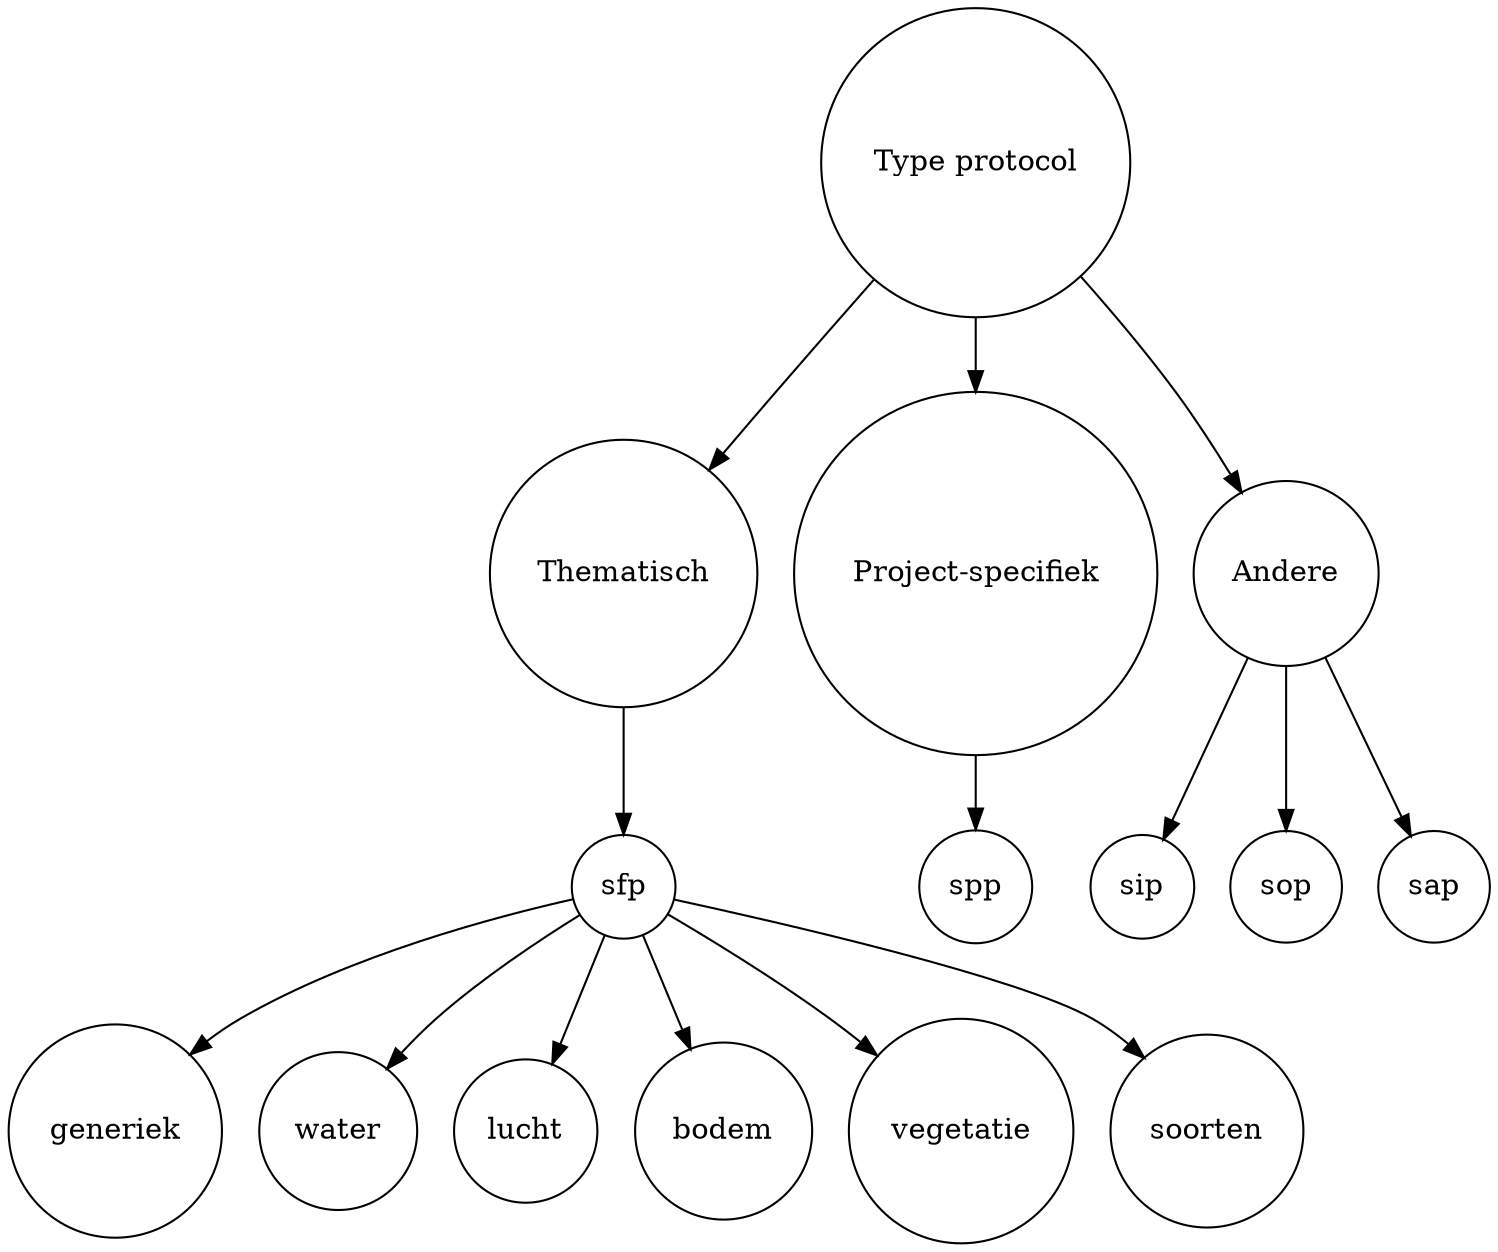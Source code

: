 digraph protocols {
# define nodes
node [shape = circle]
A [label = "Type protocol"]
B [label = "Thematisch"]
C [label = "Project-specifiek"]
D [label = "Andere"]

1 [label = "sfp"]; 2 [label = "spp"]; 3 [label = "sip"]; 4 [label = "sop"]
5 [label = "sap"]

a [label = "generiek"]
b [label = "water"]
c [label = "lucht"]
d [label = "bodem"]
e [label = "vegetatie"]
f [label = "soorten"]

# add edge statements
A -> {B C D}
B -> 1
C -> 2
D -> {3 4 5}
1 -> {a b c d e f}


# add a graph statement

}